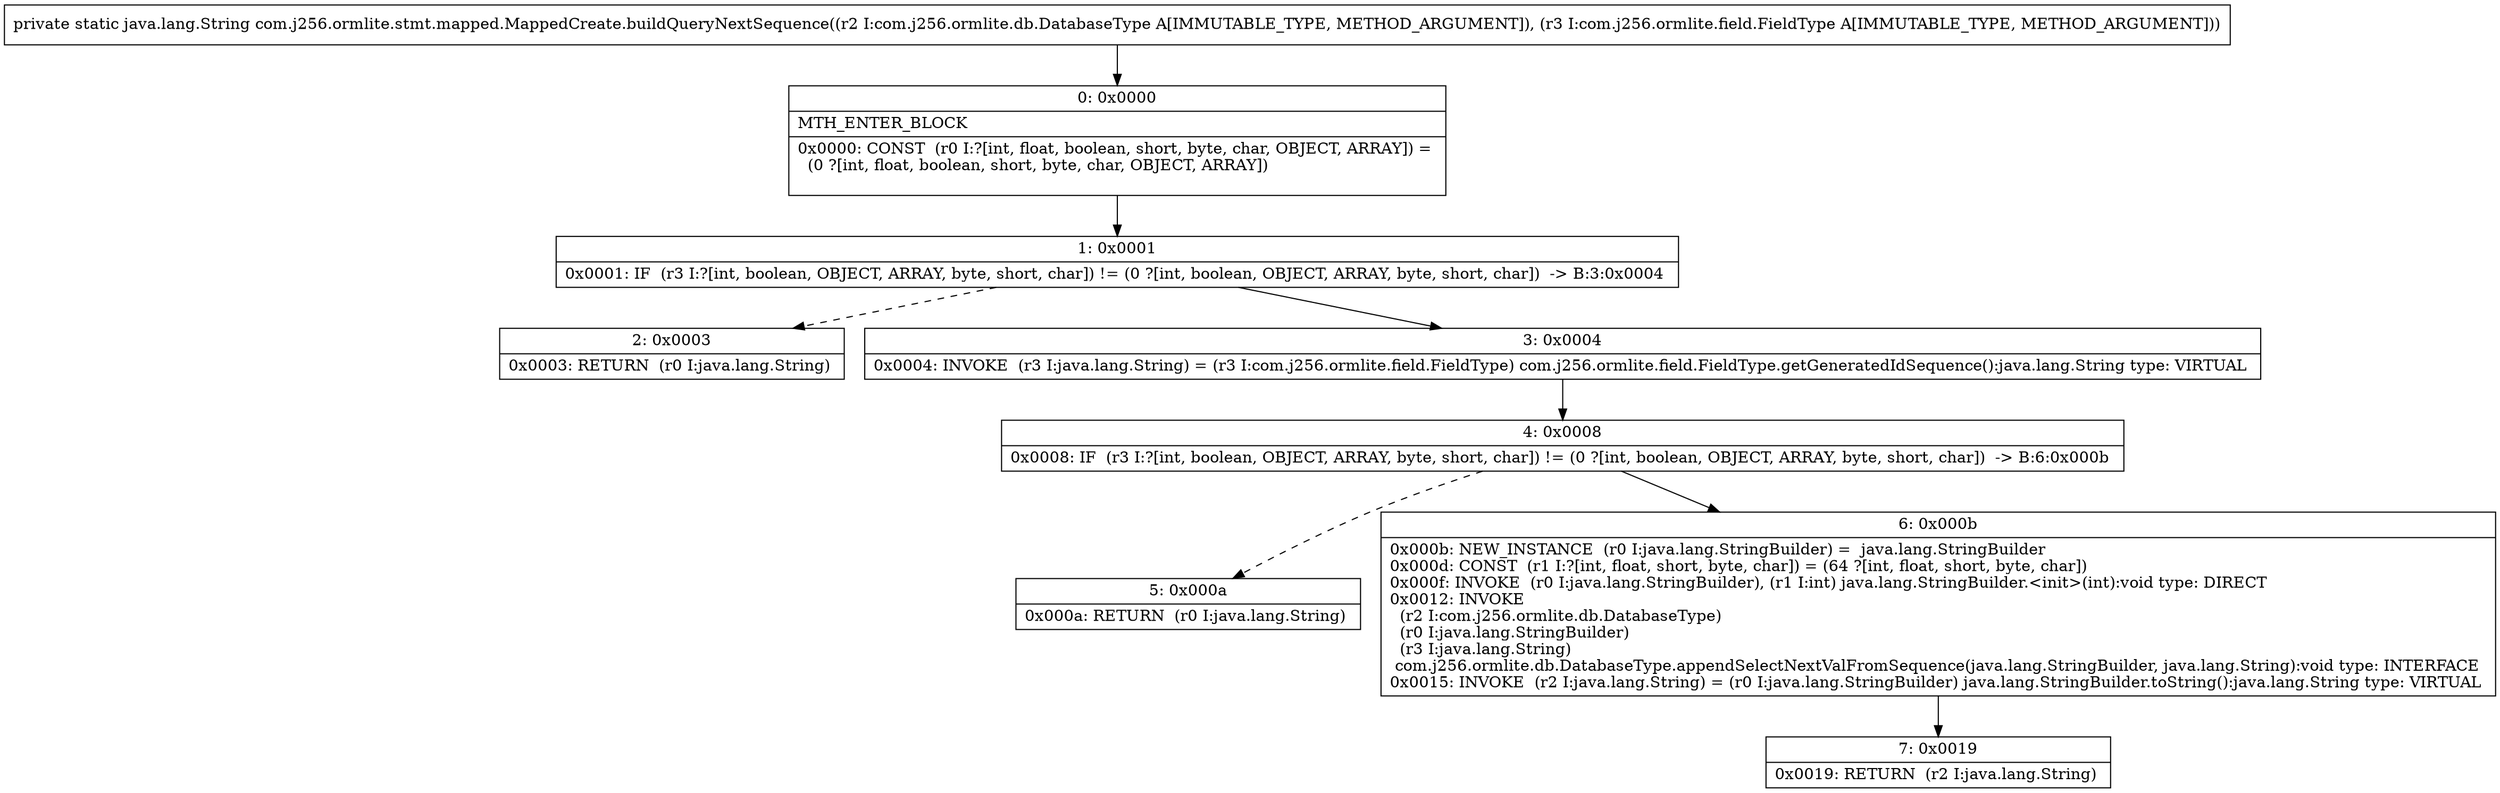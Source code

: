 digraph "CFG forcom.j256.ormlite.stmt.mapped.MappedCreate.buildQueryNextSequence(Lcom\/j256\/ormlite\/db\/DatabaseType;Lcom\/j256\/ormlite\/field\/FieldType;)Ljava\/lang\/String;" {
Node_0 [shape=record,label="{0\:\ 0x0000|MTH_ENTER_BLOCK\l|0x0000: CONST  (r0 I:?[int, float, boolean, short, byte, char, OBJECT, ARRAY]) = \l  (0 ?[int, float, boolean, short, byte, char, OBJECT, ARRAY])\l \l}"];
Node_1 [shape=record,label="{1\:\ 0x0001|0x0001: IF  (r3 I:?[int, boolean, OBJECT, ARRAY, byte, short, char]) != (0 ?[int, boolean, OBJECT, ARRAY, byte, short, char])  \-\> B:3:0x0004 \l}"];
Node_2 [shape=record,label="{2\:\ 0x0003|0x0003: RETURN  (r0 I:java.lang.String) \l}"];
Node_3 [shape=record,label="{3\:\ 0x0004|0x0004: INVOKE  (r3 I:java.lang.String) = (r3 I:com.j256.ormlite.field.FieldType) com.j256.ormlite.field.FieldType.getGeneratedIdSequence():java.lang.String type: VIRTUAL \l}"];
Node_4 [shape=record,label="{4\:\ 0x0008|0x0008: IF  (r3 I:?[int, boolean, OBJECT, ARRAY, byte, short, char]) != (0 ?[int, boolean, OBJECT, ARRAY, byte, short, char])  \-\> B:6:0x000b \l}"];
Node_5 [shape=record,label="{5\:\ 0x000a|0x000a: RETURN  (r0 I:java.lang.String) \l}"];
Node_6 [shape=record,label="{6\:\ 0x000b|0x000b: NEW_INSTANCE  (r0 I:java.lang.StringBuilder) =  java.lang.StringBuilder \l0x000d: CONST  (r1 I:?[int, float, short, byte, char]) = (64 ?[int, float, short, byte, char]) \l0x000f: INVOKE  (r0 I:java.lang.StringBuilder), (r1 I:int) java.lang.StringBuilder.\<init\>(int):void type: DIRECT \l0x0012: INVOKE  \l  (r2 I:com.j256.ormlite.db.DatabaseType)\l  (r0 I:java.lang.StringBuilder)\l  (r3 I:java.lang.String)\l com.j256.ormlite.db.DatabaseType.appendSelectNextValFromSequence(java.lang.StringBuilder, java.lang.String):void type: INTERFACE \l0x0015: INVOKE  (r2 I:java.lang.String) = (r0 I:java.lang.StringBuilder) java.lang.StringBuilder.toString():java.lang.String type: VIRTUAL \l}"];
Node_7 [shape=record,label="{7\:\ 0x0019|0x0019: RETURN  (r2 I:java.lang.String) \l}"];
MethodNode[shape=record,label="{private static java.lang.String com.j256.ormlite.stmt.mapped.MappedCreate.buildQueryNextSequence((r2 I:com.j256.ormlite.db.DatabaseType A[IMMUTABLE_TYPE, METHOD_ARGUMENT]), (r3 I:com.j256.ormlite.field.FieldType A[IMMUTABLE_TYPE, METHOD_ARGUMENT])) }"];
MethodNode -> Node_0;
Node_0 -> Node_1;
Node_1 -> Node_2[style=dashed];
Node_1 -> Node_3;
Node_3 -> Node_4;
Node_4 -> Node_5[style=dashed];
Node_4 -> Node_6;
Node_6 -> Node_7;
}


